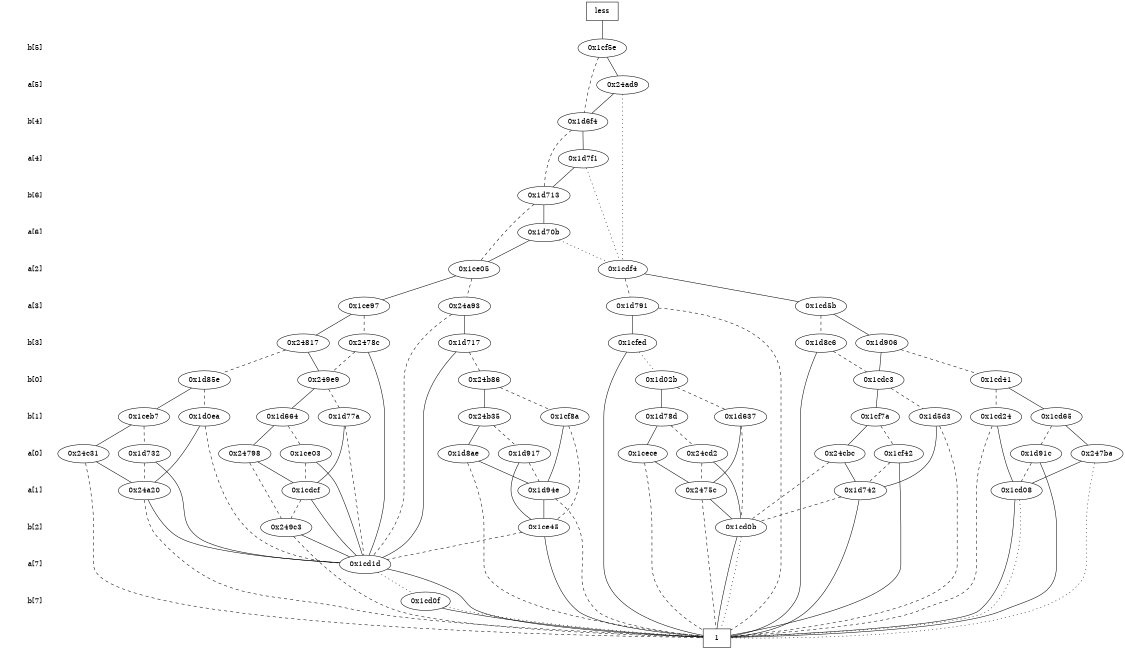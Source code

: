 digraph "DD" {
size = "7.5,10"
center = true;
edge [dir = none];
{ node [shape = plaintext];
  edge [style = invis];
  "CONST NODES" [style = invis];
" b[5] " -> " a[5] " -> " b[4] " -> " a[4] " -> " b[6] " -> " a[6] " -> " a[2] " -> " a[3] " -> " b[3] " -> " b[0] " -> " b[1] " -> " a[0] " -> " a[1] " -> " b[2] " -> " a[7] " -> " b[7] " -> "CONST NODES"; 
}
{ rank = same; node [shape = box]; edge [style = invis];
"  less  "; }
{ rank = same; " b[5] ";
"0x1cf5e";
}
{ rank = same; " a[5] ";
"0x24ad9";
}
{ rank = same; " b[4] ";
"0x1d6f4";
}
{ rank = same; " a[4] ";
"0x1d7f1";
}
{ rank = same; " b[6] ";
"0x1d713";
}
{ rank = same; " a[6] ";
"0x1d70b";
}
{ rank = same; " a[2] ";
"0x1cdf4";
"0x1ce05";
}
{ rank = same; " a[3] ";
"0x1d791";
"0x24a93";
"0x1cd5b";
"0x1ce97";
}
{ rank = same; " b[3] ";
"0x1d8c6";
"0x1d717";
"0x1d906";
"0x24817";
"0x2478c";
"0x1cfed";
}
{ rank = same; " b[0] ";
"0x1d02b";
"0x249e9";
"0x24b86";
"0x1cd41";
"0x1d85e";
"0x1cdc3";
}
{ rank = same; " b[1] ";
"0x1cf8a";
"0x1d664";
"0x1d637";
"0x1d0ea";
"0x1d5d3";
"0x1ceb7";
"0x1d78d";
"0x1cf7a";
"0x1cd65";
"0x1d77a";
"0x1cd24";
"0x24b35";
}
{ rank = same; " a[0] ";
"0x1cece";
"0x1d91c";
"0x1cf42";
"0x1d732";
"0x24cbc";
"0x24c31";
"0x24798";
"0x24cd2";
"0x247ba";
"0x1ce03";
"0x1d8ae";
"0x1d917";
}
{ rank = same; " a[1] ";
"0x1d742";
"0x1cdcf";
"0x2475c";
"0x24a20";
"0x1cd08";
"0x1d94e";
}
{ rank = same; " b[2] ";
"0x1ce45";
"0x249c3";
"0x1cd0b";
}
{ rank = same; " a[7] ";
"0x1cd1d";
}
{ rank = same; " b[7] ";
"0x1cd0f";
}
{ rank = same; "CONST NODES";
{ node [shape = box]; "0x1ccfc";
}
}
"  less  " -> "0x1cf5e" [style = solid];
"0x1cf5e" -> "0x24ad9";
"0x1cf5e" -> "0x1d6f4" [style = dashed];
"0x24ad9" -> "0x1d6f4";
"0x24ad9" -> "0x1cdf4" [style = dotted];
"0x1d6f4" -> "0x1d7f1";
"0x1d6f4" -> "0x1d713" [style = dashed];
"0x1d7f1" -> "0x1d713";
"0x1d7f1" -> "0x1cdf4" [style = dotted];
"0x1d713" -> "0x1d70b";
"0x1d713" -> "0x1ce05" [style = dashed];
"0x1d70b" -> "0x1ce05";
"0x1d70b" -> "0x1cdf4" [style = dotted];
"0x1cdf4" -> "0x1cd5b";
"0x1cdf4" -> "0x1d791" [style = dashed];
"0x1ce05" -> "0x1ce97";
"0x1ce05" -> "0x24a93" [style = dashed];
"0x1d791" -> "0x1cfed";
"0x1d791" -> "0x1ccfc" [style = dashed];
"0x24a93" -> "0x1d717";
"0x24a93" -> "0x1cd1d" [style = dashed];
"0x1cd5b" -> "0x1d906";
"0x1cd5b" -> "0x1d8c6" [style = dashed];
"0x1ce97" -> "0x24817";
"0x1ce97" -> "0x2478c" [style = dashed];
"0x1d8c6" -> "0x1ccfc";
"0x1d8c6" -> "0x1cdc3" [style = dashed];
"0x1d717" -> "0x1cd1d";
"0x1d717" -> "0x24b86" [style = dashed];
"0x1d906" -> "0x1cdc3";
"0x1d906" -> "0x1cd41" [style = dashed];
"0x24817" -> "0x249e9";
"0x24817" -> "0x1d85e" [style = dashed];
"0x2478c" -> "0x1cd1d";
"0x2478c" -> "0x249e9" [style = dashed];
"0x1cfed" -> "0x1ccfc";
"0x1cfed" -> "0x1d02b" [style = dotted];
"0x1d02b" -> "0x1d78d";
"0x1d02b" -> "0x1d637" [style = dashed];
"0x249e9" -> "0x1d664";
"0x249e9" -> "0x1d77a" [style = dashed];
"0x24b86" -> "0x24b35";
"0x24b86" -> "0x1cf8a" [style = dashed];
"0x1cd41" -> "0x1cd65";
"0x1cd41" -> "0x1cd24" [style = dashed];
"0x1d85e" -> "0x1ceb7";
"0x1d85e" -> "0x1d0ea" [style = dashed];
"0x1cdc3" -> "0x1cf7a";
"0x1cdc3" -> "0x1d5d3" [style = dashed];
"0x1cf8a" -> "0x1d94e";
"0x1cf8a" -> "0x1ce45" [style = dashed];
"0x1d664" -> "0x24798";
"0x1d664" -> "0x1ce03" [style = dashed];
"0x1d637" -> "0x2475c";
"0x1d637" -> "0x1cd0b" [style = dashed];
"0x1d0ea" -> "0x24a20";
"0x1d0ea" -> "0x1cd1d" [style = dashed];
"0x1d5d3" -> "0x1d742";
"0x1d5d3" -> "0x1ccfc" [style = dashed];
"0x1ceb7" -> "0x24c31";
"0x1ceb7" -> "0x1d732" [style = dashed];
"0x1d78d" -> "0x1cece";
"0x1d78d" -> "0x24cd2" [style = dashed];
"0x1cf7a" -> "0x24cbc";
"0x1cf7a" -> "0x1cf42" [style = dashed];
"0x1cd65" -> "0x247ba";
"0x1cd65" -> "0x1d91c" [style = dashed];
"0x1d77a" -> "0x1cdcf";
"0x1d77a" -> "0x1cd1d" [style = dashed];
"0x1cd24" -> "0x1cd08";
"0x1cd24" -> "0x1ccfc" [style = dashed];
"0x24b35" -> "0x1d8ae";
"0x24b35" -> "0x1d917" [style = dashed];
"0x1cece" -> "0x2475c";
"0x1cece" -> "0x1ccfc" [style = dashed];
"0x1d91c" -> "0x1ccfc";
"0x1d91c" -> "0x1cd08" [style = dashed];
"0x1cf42" -> "0x1ccfc";
"0x1cf42" -> "0x1d742" [style = dashed];
"0x1d732" -> "0x1cd1d";
"0x1d732" -> "0x24a20" [style = dashed];
"0x24cbc" -> "0x1d742";
"0x24cbc" -> "0x1cd0b" [style = dashed];
"0x24c31" -> "0x24a20";
"0x24c31" -> "0x1ccfc" [style = dashed];
"0x24798" -> "0x1cdcf";
"0x24798" -> "0x249c3" [style = dashed];
"0x24cd2" -> "0x1cd0b";
"0x24cd2" -> "0x2475c" [style = dashed];
"0x247ba" -> "0x1cd08";
"0x247ba" -> "0x1ccfc" [style = dotted];
"0x1ce03" -> "0x1cd1d";
"0x1ce03" -> "0x1cdcf" [style = dashed];
"0x1d8ae" -> "0x1d94e";
"0x1d8ae" -> "0x1ccfc" [style = dashed];
"0x1d917" -> "0x1ce45";
"0x1d917" -> "0x1d94e" [style = dashed];
"0x1d742" -> "0x1ccfc";
"0x1d742" -> "0x1cd0b" [style = dashed];
"0x1cdcf" -> "0x1cd1d";
"0x1cdcf" -> "0x249c3" [style = dashed];
"0x2475c" -> "0x1cd0b";
"0x2475c" -> "0x1ccfc" [style = dashed];
"0x24a20" -> "0x1cd1d";
"0x24a20" -> "0x1ccfc" [style = dashed];
"0x1cd08" -> "0x1ccfc";
"0x1cd08" -> "0x1ccfc" [style = dotted];
"0x1d94e" -> "0x1ce45";
"0x1d94e" -> "0x1ccfc" [style = dashed];
"0x1ce45" -> "0x1ccfc";
"0x1ce45" -> "0x1cd1d" [style = dashed];
"0x249c3" -> "0x1cd1d";
"0x249c3" -> "0x1ccfc" [style = dashed];
"0x1cd0b" -> "0x1ccfc";
"0x1cd0b" -> "0x1ccfc" [style = dotted];
"0x1cd1d" -> "0x1ccfc";
"0x1cd1d" -> "0x1cd0f" [style = dotted];
"0x1cd0f" -> "0x1ccfc";
"0x1cd0f" -> "0x1ccfc" [style = dotted];
"0x1ccfc" [label = "1"];
}
